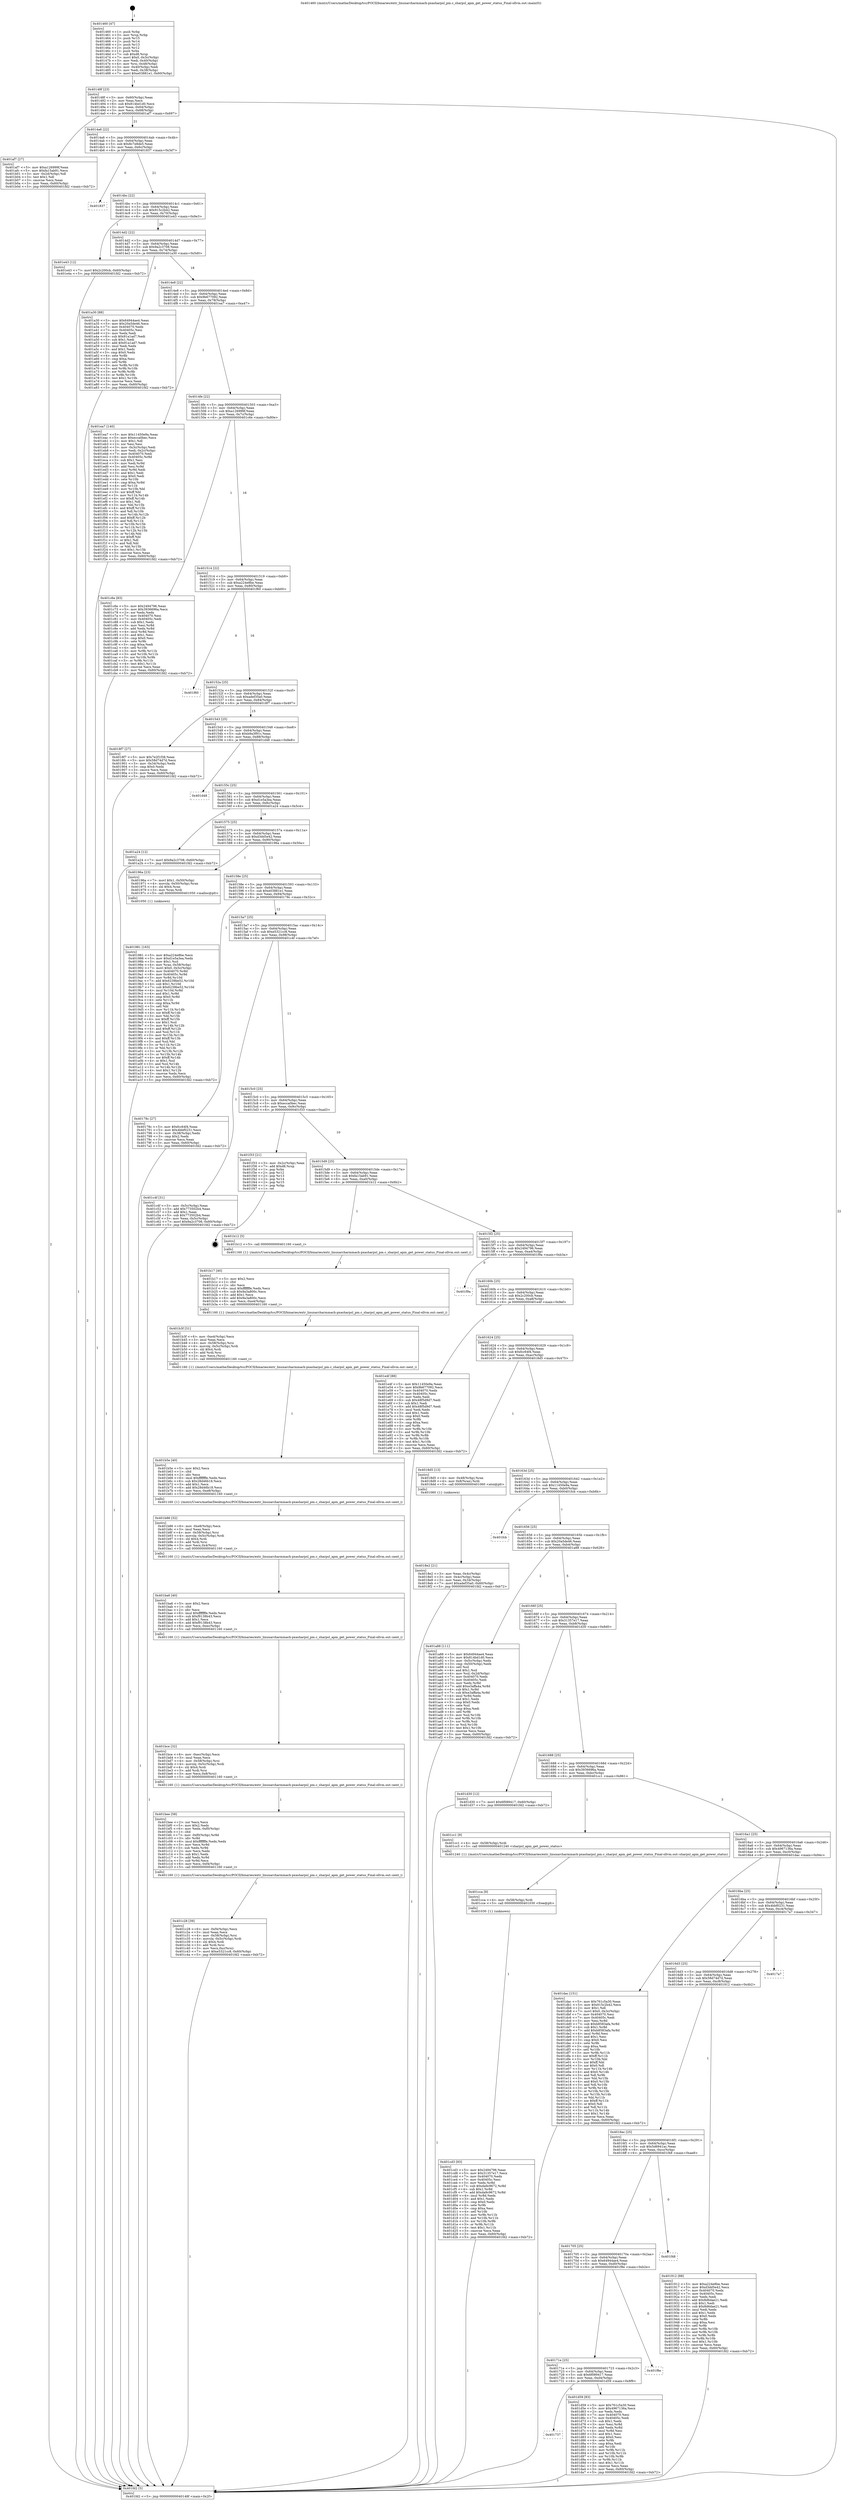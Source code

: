 digraph "0x401460" {
  label = "0x401460 (/mnt/c/Users/mathe/Desktop/tcc/POCII/binaries/extr_linuxarcharmmach-pxasharpsl_pm.c_sharpsl_apm_get_power_status_Final-ollvm.out::main(0))"
  labelloc = "t"
  node[shape=record]

  Entry [label="",width=0.3,height=0.3,shape=circle,fillcolor=black,style=filled]
  "0x40148f" [label="{
     0x40148f [23]\l
     | [instrs]\l
     &nbsp;&nbsp;0x40148f \<+3\>: mov -0x60(%rbp),%eax\l
     &nbsp;&nbsp;0x401492 \<+2\>: mov %eax,%ecx\l
     &nbsp;&nbsp;0x401494 \<+6\>: sub $0x814bd1d0,%ecx\l
     &nbsp;&nbsp;0x40149a \<+3\>: mov %eax,-0x64(%rbp)\l
     &nbsp;&nbsp;0x40149d \<+3\>: mov %ecx,-0x68(%rbp)\l
     &nbsp;&nbsp;0x4014a0 \<+6\>: je 0000000000401af7 \<main+0x697\>\l
  }"]
  "0x401af7" [label="{
     0x401af7 [27]\l
     | [instrs]\l
     &nbsp;&nbsp;0x401af7 \<+5\>: mov $0xa126999f,%eax\l
     &nbsp;&nbsp;0x401afc \<+5\>: mov $0xfa15ab91,%ecx\l
     &nbsp;&nbsp;0x401b01 \<+3\>: mov -0x2d(%rbp),%dl\l
     &nbsp;&nbsp;0x401b04 \<+3\>: test $0x1,%dl\l
     &nbsp;&nbsp;0x401b07 \<+3\>: cmovne %ecx,%eax\l
     &nbsp;&nbsp;0x401b0a \<+3\>: mov %eax,-0x60(%rbp)\l
     &nbsp;&nbsp;0x401b0d \<+5\>: jmp 0000000000401fd2 \<main+0xb72\>\l
  }"]
  "0x4014a6" [label="{
     0x4014a6 [22]\l
     | [instrs]\l
     &nbsp;&nbsp;0x4014a6 \<+5\>: jmp 00000000004014ab \<main+0x4b\>\l
     &nbsp;&nbsp;0x4014ab \<+3\>: mov -0x64(%rbp),%eax\l
     &nbsp;&nbsp;0x4014ae \<+5\>: sub $0x8c7e8de5,%eax\l
     &nbsp;&nbsp;0x4014b3 \<+3\>: mov %eax,-0x6c(%rbp)\l
     &nbsp;&nbsp;0x4014b6 \<+6\>: je 0000000000401837 \<main+0x3d7\>\l
  }"]
  Exit [label="",width=0.3,height=0.3,shape=circle,fillcolor=black,style=filled,peripheries=2]
  "0x401837" [label="{
     0x401837\l
  }", style=dashed]
  "0x4014bc" [label="{
     0x4014bc [22]\l
     | [instrs]\l
     &nbsp;&nbsp;0x4014bc \<+5\>: jmp 00000000004014c1 \<main+0x61\>\l
     &nbsp;&nbsp;0x4014c1 \<+3\>: mov -0x64(%rbp),%eax\l
     &nbsp;&nbsp;0x4014c4 \<+5\>: sub $0x915c2b42,%eax\l
     &nbsp;&nbsp;0x4014c9 \<+3\>: mov %eax,-0x70(%rbp)\l
     &nbsp;&nbsp;0x4014cc \<+6\>: je 0000000000401e43 \<main+0x9e3\>\l
  }"]
  "0x401737" [label="{
     0x401737\l
  }", style=dashed]
  "0x401e43" [label="{
     0x401e43 [12]\l
     | [instrs]\l
     &nbsp;&nbsp;0x401e43 \<+7\>: movl $0x2c200cb,-0x60(%rbp)\l
     &nbsp;&nbsp;0x401e4a \<+5\>: jmp 0000000000401fd2 \<main+0xb72\>\l
  }"]
  "0x4014d2" [label="{
     0x4014d2 [22]\l
     | [instrs]\l
     &nbsp;&nbsp;0x4014d2 \<+5\>: jmp 00000000004014d7 \<main+0x77\>\l
     &nbsp;&nbsp;0x4014d7 \<+3\>: mov -0x64(%rbp),%eax\l
     &nbsp;&nbsp;0x4014da \<+5\>: sub $0x9a2c3708,%eax\l
     &nbsp;&nbsp;0x4014df \<+3\>: mov %eax,-0x74(%rbp)\l
     &nbsp;&nbsp;0x4014e2 \<+6\>: je 0000000000401a30 \<main+0x5d0\>\l
  }"]
  "0x401d59" [label="{
     0x401d59 [83]\l
     | [instrs]\l
     &nbsp;&nbsp;0x401d59 \<+5\>: mov $0x761c5a30,%eax\l
     &nbsp;&nbsp;0x401d5e \<+5\>: mov $0x4967136a,%ecx\l
     &nbsp;&nbsp;0x401d63 \<+2\>: xor %edx,%edx\l
     &nbsp;&nbsp;0x401d65 \<+7\>: mov 0x404070,%esi\l
     &nbsp;&nbsp;0x401d6c \<+7\>: mov 0x40405c,%edi\l
     &nbsp;&nbsp;0x401d73 \<+3\>: sub $0x1,%edx\l
     &nbsp;&nbsp;0x401d76 \<+3\>: mov %esi,%r8d\l
     &nbsp;&nbsp;0x401d79 \<+3\>: add %edx,%r8d\l
     &nbsp;&nbsp;0x401d7c \<+4\>: imul %r8d,%esi\l
     &nbsp;&nbsp;0x401d80 \<+3\>: and $0x1,%esi\l
     &nbsp;&nbsp;0x401d83 \<+3\>: cmp $0x0,%esi\l
     &nbsp;&nbsp;0x401d86 \<+4\>: sete %r9b\l
     &nbsp;&nbsp;0x401d8a \<+3\>: cmp $0xa,%edi\l
     &nbsp;&nbsp;0x401d8d \<+4\>: setl %r10b\l
     &nbsp;&nbsp;0x401d91 \<+3\>: mov %r9b,%r11b\l
     &nbsp;&nbsp;0x401d94 \<+3\>: and %r10b,%r11b\l
     &nbsp;&nbsp;0x401d97 \<+3\>: xor %r10b,%r9b\l
     &nbsp;&nbsp;0x401d9a \<+3\>: or %r9b,%r11b\l
     &nbsp;&nbsp;0x401d9d \<+4\>: test $0x1,%r11b\l
     &nbsp;&nbsp;0x401da1 \<+3\>: cmovne %ecx,%eax\l
     &nbsp;&nbsp;0x401da4 \<+3\>: mov %eax,-0x60(%rbp)\l
     &nbsp;&nbsp;0x401da7 \<+5\>: jmp 0000000000401fd2 \<main+0xb72\>\l
  }"]
  "0x401a30" [label="{
     0x401a30 [88]\l
     | [instrs]\l
     &nbsp;&nbsp;0x401a30 \<+5\>: mov $0x64944ae4,%eax\l
     &nbsp;&nbsp;0x401a35 \<+5\>: mov $0x20a5de46,%ecx\l
     &nbsp;&nbsp;0x401a3a \<+7\>: mov 0x404070,%edx\l
     &nbsp;&nbsp;0x401a41 \<+7\>: mov 0x40405c,%esi\l
     &nbsp;&nbsp;0x401a48 \<+2\>: mov %edx,%edi\l
     &nbsp;&nbsp;0x401a4a \<+6\>: sub $0x91a1ad7,%edi\l
     &nbsp;&nbsp;0x401a50 \<+3\>: sub $0x1,%edi\l
     &nbsp;&nbsp;0x401a53 \<+6\>: add $0x91a1ad7,%edi\l
     &nbsp;&nbsp;0x401a59 \<+3\>: imul %edi,%edx\l
     &nbsp;&nbsp;0x401a5c \<+3\>: and $0x1,%edx\l
     &nbsp;&nbsp;0x401a5f \<+3\>: cmp $0x0,%edx\l
     &nbsp;&nbsp;0x401a62 \<+4\>: sete %r8b\l
     &nbsp;&nbsp;0x401a66 \<+3\>: cmp $0xa,%esi\l
     &nbsp;&nbsp;0x401a69 \<+4\>: setl %r9b\l
     &nbsp;&nbsp;0x401a6d \<+3\>: mov %r8b,%r10b\l
     &nbsp;&nbsp;0x401a70 \<+3\>: and %r9b,%r10b\l
     &nbsp;&nbsp;0x401a73 \<+3\>: xor %r9b,%r8b\l
     &nbsp;&nbsp;0x401a76 \<+3\>: or %r8b,%r10b\l
     &nbsp;&nbsp;0x401a79 \<+4\>: test $0x1,%r10b\l
     &nbsp;&nbsp;0x401a7d \<+3\>: cmovne %ecx,%eax\l
     &nbsp;&nbsp;0x401a80 \<+3\>: mov %eax,-0x60(%rbp)\l
     &nbsp;&nbsp;0x401a83 \<+5\>: jmp 0000000000401fd2 \<main+0xb72\>\l
  }"]
  "0x4014e8" [label="{
     0x4014e8 [22]\l
     | [instrs]\l
     &nbsp;&nbsp;0x4014e8 \<+5\>: jmp 00000000004014ed \<main+0x8d\>\l
     &nbsp;&nbsp;0x4014ed \<+3\>: mov -0x64(%rbp),%eax\l
     &nbsp;&nbsp;0x4014f0 \<+5\>: sub $0x9b677092,%eax\l
     &nbsp;&nbsp;0x4014f5 \<+3\>: mov %eax,-0x78(%rbp)\l
     &nbsp;&nbsp;0x4014f8 \<+6\>: je 0000000000401ea7 \<main+0xa47\>\l
  }"]
  "0x40171e" [label="{
     0x40171e [25]\l
     | [instrs]\l
     &nbsp;&nbsp;0x40171e \<+5\>: jmp 0000000000401723 \<main+0x2c3\>\l
     &nbsp;&nbsp;0x401723 \<+3\>: mov -0x64(%rbp),%eax\l
     &nbsp;&nbsp;0x401726 \<+5\>: sub $0x6f089417,%eax\l
     &nbsp;&nbsp;0x40172b \<+6\>: mov %eax,-0xd4(%rbp)\l
     &nbsp;&nbsp;0x401731 \<+6\>: je 0000000000401d59 \<main+0x8f9\>\l
  }"]
  "0x401ea7" [label="{
     0x401ea7 [140]\l
     | [instrs]\l
     &nbsp;&nbsp;0x401ea7 \<+5\>: mov $0x11450e9a,%eax\l
     &nbsp;&nbsp;0x401eac \<+5\>: mov $0xecca0bec,%ecx\l
     &nbsp;&nbsp;0x401eb1 \<+2\>: mov $0x1,%dl\l
     &nbsp;&nbsp;0x401eb3 \<+2\>: xor %esi,%esi\l
     &nbsp;&nbsp;0x401eb5 \<+3\>: mov -0x3c(%rbp),%edi\l
     &nbsp;&nbsp;0x401eb8 \<+3\>: mov %edi,-0x2c(%rbp)\l
     &nbsp;&nbsp;0x401ebb \<+7\>: mov 0x404070,%edi\l
     &nbsp;&nbsp;0x401ec2 \<+8\>: mov 0x40405c,%r8d\l
     &nbsp;&nbsp;0x401eca \<+3\>: sub $0x1,%esi\l
     &nbsp;&nbsp;0x401ecd \<+3\>: mov %edi,%r9d\l
     &nbsp;&nbsp;0x401ed0 \<+3\>: add %esi,%r9d\l
     &nbsp;&nbsp;0x401ed3 \<+4\>: imul %r9d,%edi\l
     &nbsp;&nbsp;0x401ed7 \<+3\>: and $0x1,%edi\l
     &nbsp;&nbsp;0x401eda \<+3\>: cmp $0x0,%edi\l
     &nbsp;&nbsp;0x401edd \<+4\>: sete %r10b\l
     &nbsp;&nbsp;0x401ee1 \<+4\>: cmp $0xa,%r8d\l
     &nbsp;&nbsp;0x401ee5 \<+4\>: setl %r11b\l
     &nbsp;&nbsp;0x401ee9 \<+3\>: mov %r10b,%bl\l
     &nbsp;&nbsp;0x401eec \<+3\>: xor $0xff,%bl\l
     &nbsp;&nbsp;0x401eef \<+3\>: mov %r11b,%r14b\l
     &nbsp;&nbsp;0x401ef2 \<+4\>: xor $0xff,%r14b\l
     &nbsp;&nbsp;0x401ef6 \<+3\>: xor $0x1,%dl\l
     &nbsp;&nbsp;0x401ef9 \<+3\>: mov %bl,%r15b\l
     &nbsp;&nbsp;0x401efc \<+4\>: and $0xff,%r15b\l
     &nbsp;&nbsp;0x401f00 \<+3\>: and %dl,%r10b\l
     &nbsp;&nbsp;0x401f03 \<+3\>: mov %r14b,%r12b\l
     &nbsp;&nbsp;0x401f06 \<+4\>: and $0xff,%r12b\l
     &nbsp;&nbsp;0x401f0a \<+3\>: and %dl,%r11b\l
     &nbsp;&nbsp;0x401f0d \<+3\>: or %r10b,%r15b\l
     &nbsp;&nbsp;0x401f10 \<+3\>: or %r11b,%r12b\l
     &nbsp;&nbsp;0x401f13 \<+3\>: xor %r12b,%r15b\l
     &nbsp;&nbsp;0x401f16 \<+3\>: or %r14b,%bl\l
     &nbsp;&nbsp;0x401f19 \<+3\>: xor $0xff,%bl\l
     &nbsp;&nbsp;0x401f1c \<+3\>: or $0x1,%dl\l
     &nbsp;&nbsp;0x401f1f \<+2\>: and %dl,%bl\l
     &nbsp;&nbsp;0x401f21 \<+3\>: or %bl,%r15b\l
     &nbsp;&nbsp;0x401f24 \<+4\>: test $0x1,%r15b\l
     &nbsp;&nbsp;0x401f28 \<+3\>: cmovne %ecx,%eax\l
     &nbsp;&nbsp;0x401f2b \<+3\>: mov %eax,-0x60(%rbp)\l
     &nbsp;&nbsp;0x401f2e \<+5\>: jmp 0000000000401fd2 \<main+0xb72\>\l
  }"]
  "0x4014fe" [label="{
     0x4014fe [22]\l
     | [instrs]\l
     &nbsp;&nbsp;0x4014fe \<+5\>: jmp 0000000000401503 \<main+0xa3\>\l
     &nbsp;&nbsp;0x401503 \<+3\>: mov -0x64(%rbp),%eax\l
     &nbsp;&nbsp;0x401506 \<+5\>: sub $0xa126999f,%eax\l
     &nbsp;&nbsp;0x40150b \<+3\>: mov %eax,-0x7c(%rbp)\l
     &nbsp;&nbsp;0x40150e \<+6\>: je 0000000000401c6e \<main+0x80e\>\l
  }"]
  "0x401f8e" [label="{
     0x401f8e\l
  }", style=dashed]
  "0x401c6e" [label="{
     0x401c6e [83]\l
     | [instrs]\l
     &nbsp;&nbsp;0x401c6e \<+5\>: mov $0x2494796,%eax\l
     &nbsp;&nbsp;0x401c73 \<+5\>: mov $0x3936696a,%ecx\l
     &nbsp;&nbsp;0x401c78 \<+2\>: xor %edx,%edx\l
     &nbsp;&nbsp;0x401c7a \<+7\>: mov 0x404070,%esi\l
     &nbsp;&nbsp;0x401c81 \<+7\>: mov 0x40405c,%edi\l
     &nbsp;&nbsp;0x401c88 \<+3\>: sub $0x1,%edx\l
     &nbsp;&nbsp;0x401c8b \<+3\>: mov %esi,%r8d\l
     &nbsp;&nbsp;0x401c8e \<+3\>: add %edx,%r8d\l
     &nbsp;&nbsp;0x401c91 \<+4\>: imul %r8d,%esi\l
     &nbsp;&nbsp;0x401c95 \<+3\>: and $0x1,%esi\l
     &nbsp;&nbsp;0x401c98 \<+3\>: cmp $0x0,%esi\l
     &nbsp;&nbsp;0x401c9b \<+4\>: sete %r9b\l
     &nbsp;&nbsp;0x401c9f \<+3\>: cmp $0xa,%edi\l
     &nbsp;&nbsp;0x401ca2 \<+4\>: setl %r10b\l
     &nbsp;&nbsp;0x401ca6 \<+3\>: mov %r9b,%r11b\l
     &nbsp;&nbsp;0x401ca9 \<+3\>: and %r10b,%r11b\l
     &nbsp;&nbsp;0x401cac \<+3\>: xor %r10b,%r9b\l
     &nbsp;&nbsp;0x401caf \<+3\>: or %r9b,%r11b\l
     &nbsp;&nbsp;0x401cb2 \<+4\>: test $0x1,%r11b\l
     &nbsp;&nbsp;0x401cb6 \<+3\>: cmovne %ecx,%eax\l
     &nbsp;&nbsp;0x401cb9 \<+3\>: mov %eax,-0x60(%rbp)\l
     &nbsp;&nbsp;0x401cbc \<+5\>: jmp 0000000000401fd2 \<main+0xb72\>\l
  }"]
  "0x401514" [label="{
     0x401514 [22]\l
     | [instrs]\l
     &nbsp;&nbsp;0x401514 \<+5\>: jmp 0000000000401519 \<main+0xb9\>\l
     &nbsp;&nbsp;0x401519 \<+3\>: mov -0x64(%rbp),%eax\l
     &nbsp;&nbsp;0x40151c \<+5\>: sub $0xa224e8be,%eax\l
     &nbsp;&nbsp;0x401521 \<+3\>: mov %eax,-0x80(%rbp)\l
     &nbsp;&nbsp;0x401524 \<+6\>: je 0000000000401f60 \<main+0xb00\>\l
  }"]
  "0x401705" [label="{
     0x401705 [25]\l
     | [instrs]\l
     &nbsp;&nbsp;0x401705 \<+5\>: jmp 000000000040170a \<main+0x2aa\>\l
     &nbsp;&nbsp;0x40170a \<+3\>: mov -0x64(%rbp),%eax\l
     &nbsp;&nbsp;0x40170d \<+5\>: sub $0x64944ae4,%eax\l
     &nbsp;&nbsp;0x401712 \<+6\>: mov %eax,-0xd0(%rbp)\l
     &nbsp;&nbsp;0x401718 \<+6\>: je 0000000000401f8e \<main+0xb2e\>\l
  }"]
  "0x401f60" [label="{
     0x401f60\l
  }", style=dashed]
  "0x40152a" [label="{
     0x40152a [25]\l
     | [instrs]\l
     &nbsp;&nbsp;0x40152a \<+5\>: jmp 000000000040152f \<main+0xcf\>\l
     &nbsp;&nbsp;0x40152f \<+3\>: mov -0x64(%rbp),%eax\l
     &nbsp;&nbsp;0x401532 \<+5\>: sub $0xadef35a0,%eax\l
     &nbsp;&nbsp;0x401537 \<+6\>: mov %eax,-0x84(%rbp)\l
     &nbsp;&nbsp;0x40153d \<+6\>: je 00000000004018f7 \<main+0x497\>\l
  }"]
  "0x401f48" [label="{
     0x401f48\l
  }", style=dashed]
  "0x4018f7" [label="{
     0x4018f7 [27]\l
     | [instrs]\l
     &nbsp;&nbsp;0x4018f7 \<+5\>: mov $0x7e2f1f38,%eax\l
     &nbsp;&nbsp;0x4018fc \<+5\>: mov $0x58d74d7d,%ecx\l
     &nbsp;&nbsp;0x401901 \<+3\>: mov -0x34(%rbp),%edx\l
     &nbsp;&nbsp;0x401904 \<+3\>: cmp $0x0,%edx\l
     &nbsp;&nbsp;0x401907 \<+3\>: cmove %ecx,%eax\l
     &nbsp;&nbsp;0x40190a \<+3\>: mov %eax,-0x60(%rbp)\l
     &nbsp;&nbsp;0x40190d \<+5\>: jmp 0000000000401fd2 \<main+0xb72\>\l
  }"]
  "0x401543" [label="{
     0x401543 [25]\l
     | [instrs]\l
     &nbsp;&nbsp;0x401543 \<+5\>: jmp 0000000000401548 \<main+0xe8\>\l
     &nbsp;&nbsp;0x401548 \<+3\>: mov -0x64(%rbp),%eax\l
     &nbsp;&nbsp;0x40154b \<+5\>: sub $0xb9a3f91c,%eax\l
     &nbsp;&nbsp;0x401550 \<+6\>: mov %eax,-0x88(%rbp)\l
     &nbsp;&nbsp;0x401556 \<+6\>: je 0000000000401d48 \<main+0x8e8\>\l
  }"]
  "0x401cd3" [label="{
     0x401cd3 [93]\l
     | [instrs]\l
     &nbsp;&nbsp;0x401cd3 \<+5\>: mov $0x2494796,%eax\l
     &nbsp;&nbsp;0x401cd8 \<+5\>: mov $0x31357e17,%ecx\l
     &nbsp;&nbsp;0x401cdd \<+7\>: mov 0x404070,%edx\l
     &nbsp;&nbsp;0x401ce4 \<+7\>: mov 0x40405c,%esi\l
     &nbsp;&nbsp;0x401ceb \<+3\>: mov %edx,%r8d\l
     &nbsp;&nbsp;0x401cee \<+7\>: sub $0xda9c9672,%r8d\l
     &nbsp;&nbsp;0x401cf5 \<+4\>: sub $0x1,%r8d\l
     &nbsp;&nbsp;0x401cf9 \<+7\>: add $0xda9c9672,%r8d\l
     &nbsp;&nbsp;0x401d00 \<+4\>: imul %r8d,%edx\l
     &nbsp;&nbsp;0x401d04 \<+3\>: and $0x1,%edx\l
     &nbsp;&nbsp;0x401d07 \<+3\>: cmp $0x0,%edx\l
     &nbsp;&nbsp;0x401d0a \<+4\>: sete %r9b\l
     &nbsp;&nbsp;0x401d0e \<+3\>: cmp $0xa,%esi\l
     &nbsp;&nbsp;0x401d11 \<+4\>: setl %r10b\l
     &nbsp;&nbsp;0x401d15 \<+3\>: mov %r9b,%r11b\l
     &nbsp;&nbsp;0x401d18 \<+3\>: and %r10b,%r11b\l
     &nbsp;&nbsp;0x401d1b \<+3\>: xor %r10b,%r9b\l
     &nbsp;&nbsp;0x401d1e \<+3\>: or %r9b,%r11b\l
     &nbsp;&nbsp;0x401d21 \<+4\>: test $0x1,%r11b\l
     &nbsp;&nbsp;0x401d25 \<+3\>: cmovne %ecx,%eax\l
     &nbsp;&nbsp;0x401d28 \<+3\>: mov %eax,-0x60(%rbp)\l
     &nbsp;&nbsp;0x401d2b \<+5\>: jmp 0000000000401fd2 \<main+0xb72\>\l
  }"]
  "0x401d48" [label="{
     0x401d48\l
  }", style=dashed]
  "0x40155c" [label="{
     0x40155c [25]\l
     | [instrs]\l
     &nbsp;&nbsp;0x40155c \<+5\>: jmp 0000000000401561 \<main+0x101\>\l
     &nbsp;&nbsp;0x401561 \<+3\>: mov -0x64(%rbp),%eax\l
     &nbsp;&nbsp;0x401564 \<+5\>: sub $0xd1e5a3ea,%eax\l
     &nbsp;&nbsp;0x401569 \<+6\>: mov %eax,-0x8c(%rbp)\l
     &nbsp;&nbsp;0x40156f \<+6\>: je 0000000000401a24 \<main+0x5c4\>\l
  }"]
  "0x401cca" [label="{
     0x401cca [9]\l
     | [instrs]\l
     &nbsp;&nbsp;0x401cca \<+4\>: mov -0x58(%rbp),%rdi\l
     &nbsp;&nbsp;0x401cce \<+5\>: call 0000000000401030 \<free@plt\>\l
     | [calls]\l
     &nbsp;&nbsp;0x401030 \{1\} (unknown)\l
  }"]
  "0x401a24" [label="{
     0x401a24 [12]\l
     | [instrs]\l
     &nbsp;&nbsp;0x401a24 \<+7\>: movl $0x9a2c3708,-0x60(%rbp)\l
     &nbsp;&nbsp;0x401a2b \<+5\>: jmp 0000000000401fd2 \<main+0xb72\>\l
  }"]
  "0x401575" [label="{
     0x401575 [25]\l
     | [instrs]\l
     &nbsp;&nbsp;0x401575 \<+5\>: jmp 000000000040157a \<main+0x11a\>\l
     &nbsp;&nbsp;0x40157a \<+3\>: mov -0x64(%rbp),%eax\l
     &nbsp;&nbsp;0x40157d \<+5\>: sub $0xd3dd5e42,%eax\l
     &nbsp;&nbsp;0x401582 \<+6\>: mov %eax,-0x90(%rbp)\l
     &nbsp;&nbsp;0x401588 \<+6\>: je 000000000040196a \<main+0x50a\>\l
  }"]
  "0x401c28" [label="{
     0x401c28 [39]\l
     | [instrs]\l
     &nbsp;&nbsp;0x401c28 \<+6\>: mov -0xf4(%rbp),%ecx\l
     &nbsp;&nbsp;0x401c2e \<+3\>: imul %eax,%ecx\l
     &nbsp;&nbsp;0x401c31 \<+4\>: mov -0x58(%rbp),%rsi\l
     &nbsp;&nbsp;0x401c35 \<+4\>: movslq -0x5c(%rbp),%rdi\l
     &nbsp;&nbsp;0x401c39 \<+4\>: shl $0x4,%rdi\l
     &nbsp;&nbsp;0x401c3d \<+3\>: add %rdi,%rsi\l
     &nbsp;&nbsp;0x401c40 \<+3\>: mov %ecx,0xc(%rsi)\l
     &nbsp;&nbsp;0x401c43 \<+7\>: movl $0xe5321cc8,-0x60(%rbp)\l
     &nbsp;&nbsp;0x401c4a \<+5\>: jmp 0000000000401fd2 \<main+0xb72\>\l
  }"]
  "0x40196a" [label="{
     0x40196a [23]\l
     | [instrs]\l
     &nbsp;&nbsp;0x40196a \<+7\>: movl $0x1,-0x50(%rbp)\l
     &nbsp;&nbsp;0x401971 \<+4\>: movslq -0x50(%rbp),%rax\l
     &nbsp;&nbsp;0x401975 \<+4\>: shl $0x4,%rax\l
     &nbsp;&nbsp;0x401979 \<+3\>: mov %rax,%rdi\l
     &nbsp;&nbsp;0x40197c \<+5\>: call 0000000000401050 \<malloc@plt\>\l
     | [calls]\l
     &nbsp;&nbsp;0x401050 \{1\} (unknown)\l
  }"]
  "0x40158e" [label="{
     0x40158e [25]\l
     | [instrs]\l
     &nbsp;&nbsp;0x40158e \<+5\>: jmp 0000000000401593 \<main+0x133\>\l
     &nbsp;&nbsp;0x401593 \<+3\>: mov -0x64(%rbp),%eax\l
     &nbsp;&nbsp;0x401596 \<+5\>: sub $0xe03881e1,%eax\l
     &nbsp;&nbsp;0x40159b \<+6\>: mov %eax,-0x94(%rbp)\l
     &nbsp;&nbsp;0x4015a1 \<+6\>: je 000000000040178c \<main+0x32c\>\l
  }"]
  "0x401bee" [label="{
     0x401bee [58]\l
     | [instrs]\l
     &nbsp;&nbsp;0x401bee \<+2\>: xor %ecx,%ecx\l
     &nbsp;&nbsp;0x401bf0 \<+5\>: mov $0x2,%edx\l
     &nbsp;&nbsp;0x401bf5 \<+6\>: mov %edx,-0xf0(%rbp)\l
     &nbsp;&nbsp;0x401bfb \<+1\>: cltd\l
     &nbsp;&nbsp;0x401bfc \<+7\>: mov -0xf0(%rbp),%r8d\l
     &nbsp;&nbsp;0x401c03 \<+3\>: idiv %r8d\l
     &nbsp;&nbsp;0x401c06 \<+6\>: imul $0xfffffffe,%edx,%edx\l
     &nbsp;&nbsp;0x401c0c \<+3\>: mov %ecx,%r9d\l
     &nbsp;&nbsp;0x401c0f \<+3\>: sub %edx,%r9d\l
     &nbsp;&nbsp;0x401c12 \<+2\>: mov %ecx,%edx\l
     &nbsp;&nbsp;0x401c14 \<+3\>: sub $0x1,%edx\l
     &nbsp;&nbsp;0x401c17 \<+3\>: add %edx,%r9d\l
     &nbsp;&nbsp;0x401c1a \<+3\>: sub %r9d,%ecx\l
     &nbsp;&nbsp;0x401c1d \<+6\>: mov %ecx,-0xf4(%rbp)\l
     &nbsp;&nbsp;0x401c23 \<+5\>: call 0000000000401160 \<next_i\>\l
     | [calls]\l
     &nbsp;&nbsp;0x401160 \{1\} (/mnt/c/Users/mathe/Desktop/tcc/POCII/binaries/extr_linuxarcharmmach-pxasharpsl_pm.c_sharpsl_apm_get_power_status_Final-ollvm.out::next_i)\l
  }"]
  "0x40178c" [label="{
     0x40178c [27]\l
     | [instrs]\l
     &nbsp;&nbsp;0x40178c \<+5\>: mov $0xfcc64f4,%eax\l
     &nbsp;&nbsp;0x401791 \<+5\>: mov $0x4bbf0231,%ecx\l
     &nbsp;&nbsp;0x401796 \<+3\>: mov -0x38(%rbp),%edx\l
     &nbsp;&nbsp;0x401799 \<+3\>: cmp $0x2,%edx\l
     &nbsp;&nbsp;0x40179c \<+3\>: cmovne %ecx,%eax\l
     &nbsp;&nbsp;0x40179f \<+3\>: mov %eax,-0x60(%rbp)\l
     &nbsp;&nbsp;0x4017a2 \<+5\>: jmp 0000000000401fd2 \<main+0xb72\>\l
  }"]
  "0x4015a7" [label="{
     0x4015a7 [25]\l
     | [instrs]\l
     &nbsp;&nbsp;0x4015a7 \<+5\>: jmp 00000000004015ac \<main+0x14c\>\l
     &nbsp;&nbsp;0x4015ac \<+3\>: mov -0x64(%rbp),%eax\l
     &nbsp;&nbsp;0x4015af \<+5\>: sub $0xe5321cc8,%eax\l
     &nbsp;&nbsp;0x4015b4 \<+6\>: mov %eax,-0x98(%rbp)\l
     &nbsp;&nbsp;0x4015ba \<+6\>: je 0000000000401c4f \<main+0x7ef\>\l
  }"]
  "0x401fd2" [label="{
     0x401fd2 [5]\l
     | [instrs]\l
     &nbsp;&nbsp;0x401fd2 \<+5\>: jmp 000000000040148f \<main+0x2f\>\l
  }"]
  "0x401460" [label="{
     0x401460 [47]\l
     | [instrs]\l
     &nbsp;&nbsp;0x401460 \<+1\>: push %rbp\l
     &nbsp;&nbsp;0x401461 \<+3\>: mov %rsp,%rbp\l
     &nbsp;&nbsp;0x401464 \<+2\>: push %r15\l
     &nbsp;&nbsp;0x401466 \<+2\>: push %r14\l
     &nbsp;&nbsp;0x401468 \<+2\>: push %r13\l
     &nbsp;&nbsp;0x40146a \<+2\>: push %r12\l
     &nbsp;&nbsp;0x40146c \<+1\>: push %rbx\l
     &nbsp;&nbsp;0x40146d \<+7\>: sub $0xd8,%rsp\l
     &nbsp;&nbsp;0x401474 \<+7\>: movl $0x0,-0x3c(%rbp)\l
     &nbsp;&nbsp;0x40147b \<+3\>: mov %edi,-0x40(%rbp)\l
     &nbsp;&nbsp;0x40147e \<+4\>: mov %rsi,-0x48(%rbp)\l
     &nbsp;&nbsp;0x401482 \<+3\>: mov -0x40(%rbp),%edi\l
     &nbsp;&nbsp;0x401485 \<+3\>: mov %edi,-0x38(%rbp)\l
     &nbsp;&nbsp;0x401488 \<+7\>: movl $0xe03881e1,-0x60(%rbp)\l
  }"]
  "0x401bce" [label="{
     0x401bce [32]\l
     | [instrs]\l
     &nbsp;&nbsp;0x401bce \<+6\>: mov -0xec(%rbp),%ecx\l
     &nbsp;&nbsp;0x401bd4 \<+3\>: imul %eax,%ecx\l
     &nbsp;&nbsp;0x401bd7 \<+4\>: mov -0x58(%rbp),%rsi\l
     &nbsp;&nbsp;0x401bdb \<+4\>: movslq -0x5c(%rbp),%rdi\l
     &nbsp;&nbsp;0x401bdf \<+4\>: shl $0x4,%rdi\l
     &nbsp;&nbsp;0x401be3 \<+3\>: add %rdi,%rsi\l
     &nbsp;&nbsp;0x401be6 \<+3\>: mov %ecx,0x8(%rsi)\l
     &nbsp;&nbsp;0x401be9 \<+5\>: call 0000000000401160 \<next_i\>\l
     | [calls]\l
     &nbsp;&nbsp;0x401160 \{1\} (/mnt/c/Users/mathe/Desktop/tcc/POCII/binaries/extr_linuxarcharmmach-pxasharpsl_pm.c_sharpsl_apm_get_power_status_Final-ollvm.out::next_i)\l
  }"]
  "0x401c4f" [label="{
     0x401c4f [31]\l
     | [instrs]\l
     &nbsp;&nbsp;0x401c4f \<+3\>: mov -0x5c(%rbp),%eax\l
     &nbsp;&nbsp;0x401c52 \<+5\>: add $0x773502b4,%eax\l
     &nbsp;&nbsp;0x401c57 \<+3\>: add $0x1,%eax\l
     &nbsp;&nbsp;0x401c5a \<+5\>: sub $0x773502b4,%eax\l
     &nbsp;&nbsp;0x401c5f \<+3\>: mov %eax,-0x5c(%rbp)\l
     &nbsp;&nbsp;0x401c62 \<+7\>: movl $0x9a2c3708,-0x60(%rbp)\l
     &nbsp;&nbsp;0x401c69 \<+5\>: jmp 0000000000401fd2 \<main+0xb72\>\l
  }"]
  "0x4015c0" [label="{
     0x4015c0 [25]\l
     | [instrs]\l
     &nbsp;&nbsp;0x4015c0 \<+5\>: jmp 00000000004015c5 \<main+0x165\>\l
     &nbsp;&nbsp;0x4015c5 \<+3\>: mov -0x64(%rbp),%eax\l
     &nbsp;&nbsp;0x4015c8 \<+5\>: sub $0xecca0bec,%eax\l
     &nbsp;&nbsp;0x4015cd \<+6\>: mov %eax,-0x9c(%rbp)\l
     &nbsp;&nbsp;0x4015d3 \<+6\>: je 0000000000401f33 \<main+0xad3\>\l
  }"]
  "0x401ba6" [label="{
     0x401ba6 [40]\l
     | [instrs]\l
     &nbsp;&nbsp;0x401ba6 \<+5\>: mov $0x2,%ecx\l
     &nbsp;&nbsp;0x401bab \<+1\>: cltd\l
     &nbsp;&nbsp;0x401bac \<+2\>: idiv %ecx\l
     &nbsp;&nbsp;0x401bae \<+6\>: imul $0xfffffffe,%edx,%ecx\l
     &nbsp;&nbsp;0x401bb4 \<+6\>: sub $0xf9138b43,%ecx\l
     &nbsp;&nbsp;0x401bba \<+3\>: add $0x1,%ecx\l
     &nbsp;&nbsp;0x401bbd \<+6\>: add $0xf9138b43,%ecx\l
     &nbsp;&nbsp;0x401bc3 \<+6\>: mov %ecx,-0xec(%rbp)\l
     &nbsp;&nbsp;0x401bc9 \<+5\>: call 0000000000401160 \<next_i\>\l
     | [calls]\l
     &nbsp;&nbsp;0x401160 \{1\} (/mnt/c/Users/mathe/Desktop/tcc/POCII/binaries/extr_linuxarcharmmach-pxasharpsl_pm.c_sharpsl_apm_get_power_status_Final-ollvm.out::next_i)\l
  }"]
  "0x401f33" [label="{
     0x401f33 [21]\l
     | [instrs]\l
     &nbsp;&nbsp;0x401f33 \<+3\>: mov -0x2c(%rbp),%eax\l
     &nbsp;&nbsp;0x401f36 \<+7\>: add $0xd8,%rsp\l
     &nbsp;&nbsp;0x401f3d \<+1\>: pop %rbx\l
     &nbsp;&nbsp;0x401f3e \<+2\>: pop %r12\l
     &nbsp;&nbsp;0x401f40 \<+2\>: pop %r13\l
     &nbsp;&nbsp;0x401f42 \<+2\>: pop %r14\l
     &nbsp;&nbsp;0x401f44 \<+2\>: pop %r15\l
     &nbsp;&nbsp;0x401f46 \<+1\>: pop %rbp\l
     &nbsp;&nbsp;0x401f47 \<+1\>: ret\l
  }"]
  "0x4015d9" [label="{
     0x4015d9 [25]\l
     | [instrs]\l
     &nbsp;&nbsp;0x4015d9 \<+5\>: jmp 00000000004015de \<main+0x17e\>\l
     &nbsp;&nbsp;0x4015de \<+3\>: mov -0x64(%rbp),%eax\l
     &nbsp;&nbsp;0x4015e1 \<+5\>: sub $0xfa15ab91,%eax\l
     &nbsp;&nbsp;0x4015e6 \<+6\>: mov %eax,-0xa0(%rbp)\l
     &nbsp;&nbsp;0x4015ec \<+6\>: je 0000000000401b12 \<main+0x6b2\>\l
  }"]
  "0x401b86" [label="{
     0x401b86 [32]\l
     | [instrs]\l
     &nbsp;&nbsp;0x401b86 \<+6\>: mov -0xe8(%rbp),%ecx\l
     &nbsp;&nbsp;0x401b8c \<+3\>: imul %eax,%ecx\l
     &nbsp;&nbsp;0x401b8f \<+4\>: mov -0x58(%rbp),%rsi\l
     &nbsp;&nbsp;0x401b93 \<+4\>: movslq -0x5c(%rbp),%rdi\l
     &nbsp;&nbsp;0x401b97 \<+4\>: shl $0x4,%rdi\l
     &nbsp;&nbsp;0x401b9b \<+3\>: add %rdi,%rsi\l
     &nbsp;&nbsp;0x401b9e \<+3\>: mov %ecx,0x4(%rsi)\l
     &nbsp;&nbsp;0x401ba1 \<+5\>: call 0000000000401160 \<next_i\>\l
     | [calls]\l
     &nbsp;&nbsp;0x401160 \{1\} (/mnt/c/Users/mathe/Desktop/tcc/POCII/binaries/extr_linuxarcharmmach-pxasharpsl_pm.c_sharpsl_apm_get_power_status_Final-ollvm.out::next_i)\l
  }"]
  "0x401b12" [label="{
     0x401b12 [5]\l
     | [instrs]\l
     &nbsp;&nbsp;0x401b12 \<+5\>: call 0000000000401160 \<next_i\>\l
     | [calls]\l
     &nbsp;&nbsp;0x401160 \{1\} (/mnt/c/Users/mathe/Desktop/tcc/POCII/binaries/extr_linuxarcharmmach-pxasharpsl_pm.c_sharpsl_apm_get_power_status_Final-ollvm.out::next_i)\l
  }"]
  "0x4015f2" [label="{
     0x4015f2 [25]\l
     | [instrs]\l
     &nbsp;&nbsp;0x4015f2 \<+5\>: jmp 00000000004015f7 \<main+0x197\>\l
     &nbsp;&nbsp;0x4015f7 \<+3\>: mov -0x64(%rbp),%eax\l
     &nbsp;&nbsp;0x4015fa \<+5\>: sub $0x2494796,%eax\l
     &nbsp;&nbsp;0x4015ff \<+6\>: mov %eax,-0xa4(%rbp)\l
     &nbsp;&nbsp;0x401605 \<+6\>: je 0000000000401f9a \<main+0xb3a\>\l
  }"]
  "0x401b5e" [label="{
     0x401b5e [40]\l
     | [instrs]\l
     &nbsp;&nbsp;0x401b5e \<+5\>: mov $0x2,%ecx\l
     &nbsp;&nbsp;0x401b63 \<+1\>: cltd\l
     &nbsp;&nbsp;0x401b64 \<+2\>: idiv %ecx\l
     &nbsp;&nbsp;0x401b66 \<+6\>: imul $0xfffffffe,%edx,%ecx\l
     &nbsp;&nbsp;0x401b6c \<+6\>: sub $0x28d46b18,%ecx\l
     &nbsp;&nbsp;0x401b72 \<+3\>: add $0x1,%ecx\l
     &nbsp;&nbsp;0x401b75 \<+6\>: add $0x28d46b18,%ecx\l
     &nbsp;&nbsp;0x401b7b \<+6\>: mov %ecx,-0xe8(%rbp)\l
     &nbsp;&nbsp;0x401b81 \<+5\>: call 0000000000401160 \<next_i\>\l
     | [calls]\l
     &nbsp;&nbsp;0x401160 \{1\} (/mnt/c/Users/mathe/Desktop/tcc/POCII/binaries/extr_linuxarcharmmach-pxasharpsl_pm.c_sharpsl_apm_get_power_status_Final-ollvm.out::next_i)\l
  }"]
  "0x401f9a" [label="{
     0x401f9a\l
  }", style=dashed]
  "0x40160b" [label="{
     0x40160b [25]\l
     | [instrs]\l
     &nbsp;&nbsp;0x40160b \<+5\>: jmp 0000000000401610 \<main+0x1b0\>\l
     &nbsp;&nbsp;0x401610 \<+3\>: mov -0x64(%rbp),%eax\l
     &nbsp;&nbsp;0x401613 \<+5\>: sub $0x2c200cb,%eax\l
     &nbsp;&nbsp;0x401618 \<+6\>: mov %eax,-0xa8(%rbp)\l
     &nbsp;&nbsp;0x40161e \<+6\>: je 0000000000401e4f \<main+0x9ef\>\l
  }"]
  "0x401b3f" [label="{
     0x401b3f [31]\l
     | [instrs]\l
     &nbsp;&nbsp;0x401b3f \<+6\>: mov -0xe4(%rbp),%ecx\l
     &nbsp;&nbsp;0x401b45 \<+3\>: imul %eax,%ecx\l
     &nbsp;&nbsp;0x401b48 \<+4\>: mov -0x58(%rbp),%rsi\l
     &nbsp;&nbsp;0x401b4c \<+4\>: movslq -0x5c(%rbp),%rdi\l
     &nbsp;&nbsp;0x401b50 \<+4\>: shl $0x4,%rdi\l
     &nbsp;&nbsp;0x401b54 \<+3\>: add %rdi,%rsi\l
     &nbsp;&nbsp;0x401b57 \<+2\>: mov %ecx,(%rsi)\l
     &nbsp;&nbsp;0x401b59 \<+5\>: call 0000000000401160 \<next_i\>\l
     | [calls]\l
     &nbsp;&nbsp;0x401160 \{1\} (/mnt/c/Users/mathe/Desktop/tcc/POCII/binaries/extr_linuxarcharmmach-pxasharpsl_pm.c_sharpsl_apm_get_power_status_Final-ollvm.out::next_i)\l
  }"]
  "0x401e4f" [label="{
     0x401e4f [88]\l
     | [instrs]\l
     &nbsp;&nbsp;0x401e4f \<+5\>: mov $0x11450e9a,%eax\l
     &nbsp;&nbsp;0x401e54 \<+5\>: mov $0x9b677092,%ecx\l
     &nbsp;&nbsp;0x401e59 \<+7\>: mov 0x404070,%edx\l
     &nbsp;&nbsp;0x401e60 \<+7\>: mov 0x40405c,%esi\l
     &nbsp;&nbsp;0x401e67 \<+2\>: mov %edx,%edi\l
     &nbsp;&nbsp;0x401e69 \<+6\>: sub $0x48f5d9d7,%edi\l
     &nbsp;&nbsp;0x401e6f \<+3\>: sub $0x1,%edi\l
     &nbsp;&nbsp;0x401e72 \<+6\>: add $0x48f5d9d7,%edi\l
     &nbsp;&nbsp;0x401e78 \<+3\>: imul %edi,%edx\l
     &nbsp;&nbsp;0x401e7b \<+3\>: and $0x1,%edx\l
     &nbsp;&nbsp;0x401e7e \<+3\>: cmp $0x0,%edx\l
     &nbsp;&nbsp;0x401e81 \<+4\>: sete %r8b\l
     &nbsp;&nbsp;0x401e85 \<+3\>: cmp $0xa,%esi\l
     &nbsp;&nbsp;0x401e88 \<+4\>: setl %r9b\l
     &nbsp;&nbsp;0x401e8c \<+3\>: mov %r8b,%r10b\l
     &nbsp;&nbsp;0x401e8f \<+3\>: and %r9b,%r10b\l
     &nbsp;&nbsp;0x401e92 \<+3\>: xor %r9b,%r8b\l
     &nbsp;&nbsp;0x401e95 \<+3\>: or %r8b,%r10b\l
     &nbsp;&nbsp;0x401e98 \<+4\>: test $0x1,%r10b\l
     &nbsp;&nbsp;0x401e9c \<+3\>: cmovne %ecx,%eax\l
     &nbsp;&nbsp;0x401e9f \<+3\>: mov %eax,-0x60(%rbp)\l
     &nbsp;&nbsp;0x401ea2 \<+5\>: jmp 0000000000401fd2 \<main+0xb72\>\l
  }"]
  "0x401624" [label="{
     0x401624 [25]\l
     | [instrs]\l
     &nbsp;&nbsp;0x401624 \<+5\>: jmp 0000000000401629 \<main+0x1c9\>\l
     &nbsp;&nbsp;0x401629 \<+3\>: mov -0x64(%rbp),%eax\l
     &nbsp;&nbsp;0x40162c \<+5\>: sub $0xfcc64f4,%eax\l
     &nbsp;&nbsp;0x401631 \<+6\>: mov %eax,-0xac(%rbp)\l
     &nbsp;&nbsp;0x401637 \<+6\>: je 00000000004018d5 \<main+0x475\>\l
  }"]
  "0x401b17" [label="{
     0x401b17 [40]\l
     | [instrs]\l
     &nbsp;&nbsp;0x401b17 \<+5\>: mov $0x2,%ecx\l
     &nbsp;&nbsp;0x401b1c \<+1\>: cltd\l
     &nbsp;&nbsp;0x401b1d \<+2\>: idiv %ecx\l
     &nbsp;&nbsp;0x401b1f \<+6\>: imul $0xfffffffe,%edx,%ecx\l
     &nbsp;&nbsp;0x401b25 \<+6\>: sub $0x9a3a800c,%ecx\l
     &nbsp;&nbsp;0x401b2b \<+3\>: add $0x1,%ecx\l
     &nbsp;&nbsp;0x401b2e \<+6\>: add $0x9a3a800c,%ecx\l
     &nbsp;&nbsp;0x401b34 \<+6\>: mov %ecx,-0xe4(%rbp)\l
     &nbsp;&nbsp;0x401b3a \<+5\>: call 0000000000401160 \<next_i\>\l
     | [calls]\l
     &nbsp;&nbsp;0x401160 \{1\} (/mnt/c/Users/mathe/Desktop/tcc/POCII/binaries/extr_linuxarcharmmach-pxasharpsl_pm.c_sharpsl_apm_get_power_status_Final-ollvm.out::next_i)\l
  }"]
  "0x4018d5" [label="{
     0x4018d5 [13]\l
     | [instrs]\l
     &nbsp;&nbsp;0x4018d5 \<+4\>: mov -0x48(%rbp),%rax\l
     &nbsp;&nbsp;0x4018d9 \<+4\>: mov 0x8(%rax),%rdi\l
     &nbsp;&nbsp;0x4018dd \<+5\>: call 0000000000401060 \<atoi@plt\>\l
     | [calls]\l
     &nbsp;&nbsp;0x401060 \{1\} (unknown)\l
  }"]
  "0x40163d" [label="{
     0x40163d [25]\l
     | [instrs]\l
     &nbsp;&nbsp;0x40163d \<+5\>: jmp 0000000000401642 \<main+0x1e2\>\l
     &nbsp;&nbsp;0x401642 \<+3\>: mov -0x64(%rbp),%eax\l
     &nbsp;&nbsp;0x401645 \<+5\>: sub $0x11450e9a,%eax\l
     &nbsp;&nbsp;0x40164a \<+6\>: mov %eax,-0xb0(%rbp)\l
     &nbsp;&nbsp;0x401650 \<+6\>: je 0000000000401fcb \<main+0xb6b\>\l
  }"]
  "0x4018e2" [label="{
     0x4018e2 [21]\l
     | [instrs]\l
     &nbsp;&nbsp;0x4018e2 \<+3\>: mov %eax,-0x4c(%rbp)\l
     &nbsp;&nbsp;0x4018e5 \<+3\>: mov -0x4c(%rbp),%eax\l
     &nbsp;&nbsp;0x4018e8 \<+3\>: mov %eax,-0x34(%rbp)\l
     &nbsp;&nbsp;0x4018eb \<+7\>: movl $0xadef35a0,-0x60(%rbp)\l
     &nbsp;&nbsp;0x4018f2 \<+5\>: jmp 0000000000401fd2 \<main+0xb72\>\l
  }"]
  "0x401981" [label="{
     0x401981 [163]\l
     | [instrs]\l
     &nbsp;&nbsp;0x401981 \<+5\>: mov $0xa224e8be,%ecx\l
     &nbsp;&nbsp;0x401986 \<+5\>: mov $0xd1e5a3ea,%edx\l
     &nbsp;&nbsp;0x40198b \<+3\>: mov $0x1,%sil\l
     &nbsp;&nbsp;0x40198e \<+4\>: mov %rax,-0x58(%rbp)\l
     &nbsp;&nbsp;0x401992 \<+7\>: movl $0x0,-0x5c(%rbp)\l
     &nbsp;&nbsp;0x401999 \<+8\>: mov 0x404070,%r8d\l
     &nbsp;&nbsp;0x4019a1 \<+8\>: mov 0x40405c,%r9d\l
     &nbsp;&nbsp;0x4019a9 \<+3\>: mov %r8d,%r10d\l
     &nbsp;&nbsp;0x4019ac \<+7\>: add $0x6239be52,%r10d\l
     &nbsp;&nbsp;0x4019b3 \<+4\>: sub $0x1,%r10d\l
     &nbsp;&nbsp;0x4019b7 \<+7\>: sub $0x6239be52,%r10d\l
     &nbsp;&nbsp;0x4019be \<+4\>: imul %r10d,%r8d\l
     &nbsp;&nbsp;0x4019c2 \<+4\>: and $0x1,%r8d\l
     &nbsp;&nbsp;0x4019c6 \<+4\>: cmp $0x0,%r8d\l
     &nbsp;&nbsp;0x4019ca \<+4\>: sete %r11b\l
     &nbsp;&nbsp;0x4019ce \<+4\>: cmp $0xa,%r9d\l
     &nbsp;&nbsp;0x4019d2 \<+3\>: setl %bl\l
     &nbsp;&nbsp;0x4019d5 \<+3\>: mov %r11b,%r14b\l
     &nbsp;&nbsp;0x4019d8 \<+4\>: xor $0xff,%r14b\l
     &nbsp;&nbsp;0x4019dc \<+3\>: mov %bl,%r15b\l
     &nbsp;&nbsp;0x4019df \<+4\>: xor $0xff,%r15b\l
     &nbsp;&nbsp;0x4019e3 \<+4\>: xor $0x1,%sil\l
     &nbsp;&nbsp;0x4019e7 \<+3\>: mov %r14b,%r12b\l
     &nbsp;&nbsp;0x4019ea \<+4\>: and $0xff,%r12b\l
     &nbsp;&nbsp;0x4019ee \<+3\>: and %sil,%r11b\l
     &nbsp;&nbsp;0x4019f1 \<+3\>: mov %r15b,%r13b\l
     &nbsp;&nbsp;0x4019f4 \<+4\>: and $0xff,%r13b\l
     &nbsp;&nbsp;0x4019f8 \<+3\>: and %sil,%bl\l
     &nbsp;&nbsp;0x4019fb \<+3\>: or %r11b,%r12b\l
     &nbsp;&nbsp;0x4019fe \<+3\>: or %bl,%r13b\l
     &nbsp;&nbsp;0x401a01 \<+3\>: xor %r13b,%r12b\l
     &nbsp;&nbsp;0x401a04 \<+3\>: or %r15b,%r14b\l
     &nbsp;&nbsp;0x401a07 \<+4\>: xor $0xff,%r14b\l
     &nbsp;&nbsp;0x401a0b \<+4\>: or $0x1,%sil\l
     &nbsp;&nbsp;0x401a0f \<+3\>: and %sil,%r14b\l
     &nbsp;&nbsp;0x401a12 \<+3\>: or %r14b,%r12b\l
     &nbsp;&nbsp;0x401a15 \<+4\>: test $0x1,%r12b\l
     &nbsp;&nbsp;0x401a19 \<+3\>: cmovne %edx,%ecx\l
     &nbsp;&nbsp;0x401a1c \<+3\>: mov %ecx,-0x60(%rbp)\l
     &nbsp;&nbsp;0x401a1f \<+5\>: jmp 0000000000401fd2 \<main+0xb72\>\l
  }"]
  "0x401fcb" [label="{
     0x401fcb\l
  }", style=dashed]
  "0x401656" [label="{
     0x401656 [25]\l
     | [instrs]\l
     &nbsp;&nbsp;0x401656 \<+5\>: jmp 000000000040165b \<main+0x1fb\>\l
     &nbsp;&nbsp;0x40165b \<+3\>: mov -0x64(%rbp),%eax\l
     &nbsp;&nbsp;0x40165e \<+5\>: sub $0x20a5de46,%eax\l
     &nbsp;&nbsp;0x401663 \<+6\>: mov %eax,-0xb4(%rbp)\l
     &nbsp;&nbsp;0x401669 \<+6\>: je 0000000000401a88 \<main+0x628\>\l
  }"]
  "0x4016ec" [label="{
     0x4016ec [25]\l
     | [instrs]\l
     &nbsp;&nbsp;0x4016ec \<+5\>: jmp 00000000004016f1 \<main+0x291\>\l
     &nbsp;&nbsp;0x4016f1 \<+3\>: mov -0x64(%rbp),%eax\l
     &nbsp;&nbsp;0x4016f4 \<+5\>: sub $0x5d6941ac,%eax\l
     &nbsp;&nbsp;0x4016f9 \<+6\>: mov %eax,-0xcc(%rbp)\l
     &nbsp;&nbsp;0x4016ff \<+6\>: je 0000000000401f48 \<main+0xae8\>\l
  }"]
  "0x401a88" [label="{
     0x401a88 [111]\l
     | [instrs]\l
     &nbsp;&nbsp;0x401a88 \<+5\>: mov $0x64944ae4,%eax\l
     &nbsp;&nbsp;0x401a8d \<+5\>: mov $0x814bd1d0,%ecx\l
     &nbsp;&nbsp;0x401a92 \<+3\>: mov -0x5c(%rbp),%edx\l
     &nbsp;&nbsp;0x401a95 \<+3\>: cmp -0x50(%rbp),%edx\l
     &nbsp;&nbsp;0x401a98 \<+4\>: setl %sil\l
     &nbsp;&nbsp;0x401a9c \<+4\>: and $0x1,%sil\l
     &nbsp;&nbsp;0x401aa0 \<+4\>: mov %sil,-0x2d(%rbp)\l
     &nbsp;&nbsp;0x401aa4 \<+7\>: mov 0x404070,%edx\l
     &nbsp;&nbsp;0x401aab \<+7\>: mov 0x40405c,%edi\l
     &nbsp;&nbsp;0x401ab2 \<+3\>: mov %edx,%r8d\l
     &nbsp;&nbsp;0x401ab5 \<+7\>: add $0xe3affa4a,%r8d\l
     &nbsp;&nbsp;0x401abc \<+4\>: sub $0x1,%r8d\l
     &nbsp;&nbsp;0x401ac0 \<+7\>: sub $0xe3affa4a,%r8d\l
     &nbsp;&nbsp;0x401ac7 \<+4\>: imul %r8d,%edx\l
     &nbsp;&nbsp;0x401acb \<+3\>: and $0x1,%edx\l
     &nbsp;&nbsp;0x401ace \<+3\>: cmp $0x0,%edx\l
     &nbsp;&nbsp;0x401ad1 \<+4\>: sete %sil\l
     &nbsp;&nbsp;0x401ad5 \<+3\>: cmp $0xa,%edi\l
     &nbsp;&nbsp;0x401ad8 \<+4\>: setl %r9b\l
     &nbsp;&nbsp;0x401adc \<+3\>: mov %sil,%r10b\l
     &nbsp;&nbsp;0x401adf \<+3\>: and %r9b,%r10b\l
     &nbsp;&nbsp;0x401ae2 \<+3\>: xor %r9b,%sil\l
     &nbsp;&nbsp;0x401ae5 \<+3\>: or %sil,%r10b\l
     &nbsp;&nbsp;0x401ae8 \<+4\>: test $0x1,%r10b\l
     &nbsp;&nbsp;0x401aec \<+3\>: cmovne %ecx,%eax\l
     &nbsp;&nbsp;0x401aef \<+3\>: mov %eax,-0x60(%rbp)\l
     &nbsp;&nbsp;0x401af2 \<+5\>: jmp 0000000000401fd2 \<main+0xb72\>\l
  }"]
  "0x40166f" [label="{
     0x40166f [25]\l
     | [instrs]\l
     &nbsp;&nbsp;0x40166f \<+5\>: jmp 0000000000401674 \<main+0x214\>\l
     &nbsp;&nbsp;0x401674 \<+3\>: mov -0x64(%rbp),%eax\l
     &nbsp;&nbsp;0x401677 \<+5\>: sub $0x31357e17,%eax\l
     &nbsp;&nbsp;0x40167c \<+6\>: mov %eax,-0xb8(%rbp)\l
     &nbsp;&nbsp;0x401682 \<+6\>: je 0000000000401d30 \<main+0x8d0\>\l
  }"]
  "0x401912" [label="{
     0x401912 [88]\l
     | [instrs]\l
     &nbsp;&nbsp;0x401912 \<+5\>: mov $0xa224e8be,%eax\l
     &nbsp;&nbsp;0x401917 \<+5\>: mov $0xd3dd5e42,%ecx\l
     &nbsp;&nbsp;0x40191c \<+7\>: mov 0x404070,%edx\l
     &nbsp;&nbsp;0x401923 \<+7\>: mov 0x40405c,%esi\l
     &nbsp;&nbsp;0x40192a \<+2\>: mov %edx,%edi\l
     &nbsp;&nbsp;0x40192c \<+6\>: add $0x8d6dae21,%edi\l
     &nbsp;&nbsp;0x401932 \<+3\>: sub $0x1,%edi\l
     &nbsp;&nbsp;0x401935 \<+6\>: sub $0x8d6dae21,%edi\l
     &nbsp;&nbsp;0x40193b \<+3\>: imul %edi,%edx\l
     &nbsp;&nbsp;0x40193e \<+3\>: and $0x1,%edx\l
     &nbsp;&nbsp;0x401941 \<+3\>: cmp $0x0,%edx\l
     &nbsp;&nbsp;0x401944 \<+4\>: sete %r8b\l
     &nbsp;&nbsp;0x401948 \<+3\>: cmp $0xa,%esi\l
     &nbsp;&nbsp;0x40194b \<+4\>: setl %r9b\l
     &nbsp;&nbsp;0x40194f \<+3\>: mov %r8b,%r10b\l
     &nbsp;&nbsp;0x401952 \<+3\>: and %r9b,%r10b\l
     &nbsp;&nbsp;0x401955 \<+3\>: xor %r9b,%r8b\l
     &nbsp;&nbsp;0x401958 \<+3\>: or %r8b,%r10b\l
     &nbsp;&nbsp;0x40195b \<+4\>: test $0x1,%r10b\l
     &nbsp;&nbsp;0x40195f \<+3\>: cmovne %ecx,%eax\l
     &nbsp;&nbsp;0x401962 \<+3\>: mov %eax,-0x60(%rbp)\l
     &nbsp;&nbsp;0x401965 \<+5\>: jmp 0000000000401fd2 \<main+0xb72\>\l
  }"]
  "0x401d30" [label="{
     0x401d30 [12]\l
     | [instrs]\l
     &nbsp;&nbsp;0x401d30 \<+7\>: movl $0x6f089417,-0x60(%rbp)\l
     &nbsp;&nbsp;0x401d37 \<+5\>: jmp 0000000000401fd2 \<main+0xb72\>\l
  }"]
  "0x401688" [label="{
     0x401688 [25]\l
     | [instrs]\l
     &nbsp;&nbsp;0x401688 \<+5\>: jmp 000000000040168d \<main+0x22d\>\l
     &nbsp;&nbsp;0x40168d \<+3\>: mov -0x64(%rbp),%eax\l
     &nbsp;&nbsp;0x401690 \<+5\>: sub $0x3936696a,%eax\l
     &nbsp;&nbsp;0x401695 \<+6\>: mov %eax,-0xbc(%rbp)\l
     &nbsp;&nbsp;0x40169b \<+6\>: je 0000000000401cc1 \<main+0x861\>\l
  }"]
  "0x4016d3" [label="{
     0x4016d3 [25]\l
     | [instrs]\l
     &nbsp;&nbsp;0x4016d3 \<+5\>: jmp 00000000004016d8 \<main+0x278\>\l
     &nbsp;&nbsp;0x4016d8 \<+3\>: mov -0x64(%rbp),%eax\l
     &nbsp;&nbsp;0x4016db \<+5\>: sub $0x58d74d7d,%eax\l
     &nbsp;&nbsp;0x4016e0 \<+6\>: mov %eax,-0xc8(%rbp)\l
     &nbsp;&nbsp;0x4016e6 \<+6\>: je 0000000000401912 \<main+0x4b2\>\l
  }"]
  "0x401cc1" [label="{
     0x401cc1 [9]\l
     | [instrs]\l
     &nbsp;&nbsp;0x401cc1 \<+4\>: mov -0x58(%rbp),%rdi\l
     &nbsp;&nbsp;0x401cc5 \<+5\>: call 0000000000401240 \<sharpsl_apm_get_power_status\>\l
     | [calls]\l
     &nbsp;&nbsp;0x401240 \{1\} (/mnt/c/Users/mathe/Desktop/tcc/POCII/binaries/extr_linuxarcharmmach-pxasharpsl_pm.c_sharpsl_apm_get_power_status_Final-ollvm.out::sharpsl_apm_get_power_status)\l
  }"]
  "0x4016a1" [label="{
     0x4016a1 [25]\l
     | [instrs]\l
     &nbsp;&nbsp;0x4016a1 \<+5\>: jmp 00000000004016a6 \<main+0x246\>\l
     &nbsp;&nbsp;0x4016a6 \<+3\>: mov -0x64(%rbp),%eax\l
     &nbsp;&nbsp;0x4016a9 \<+5\>: sub $0x4967136a,%eax\l
     &nbsp;&nbsp;0x4016ae \<+6\>: mov %eax,-0xc0(%rbp)\l
     &nbsp;&nbsp;0x4016b4 \<+6\>: je 0000000000401dac \<main+0x94c\>\l
  }"]
  "0x4017a7" [label="{
     0x4017a7\l
  }", style=dashed]
  "0x401dac" [label="{
     0x401dac [151]\l
     | [instrs]\l
     &nbsp;&nbsp;0x401dac \<+5\>: mov $0x761c5a30,%eax\l
     &nbsp;&nbsp;0x401db1 \<+5\>: mov $0x915c2b42,%ecx\l
     &nbsp;&nbsp;0x401db6 \<+2\>: mov $0x1,%dl\l
     &nbsp;&nbsp;0x401db8 \<+7\>: movl $0x0,-0x3c(%rbp)\l
     &nbsp;&nbsp;0x401dbf \<+7\>: mov 0x404070,%esi\l
     &nbsp;&nbsp;0x401dc6 \<+7\>: mov 0x40405c,%edi\l
     &nbsp;&nbsp;0x401dcd \<+3\>: mov %esi,%r8d\l
     &nbsp;&nbsp;0x401dd0 \<+7\>: sub $0xb8583afa,%r8d\l
     &nbsp;&nbsp;0x401dd7 \<+4\>: sub $0x1,%r8d\l
     &nbsp;&nbsp;0x401ddb \<+7\>: add $0xb8583afa,%r8d\l
     &nbsp;&nbsp;0x401de2 \<+4\>: imul %r8d,%esi\l
     &nbsp;&nbsp;0x401de6 \<+3\>: and $0x1,%esi\l
     &nbsp;&nbsp;0x401de9 \<+3\>: cmp $0x0,%esi\l
     &nbsp;&nbsp;0x401dec \<+4\>: sete %r9b\l
     &nbsp;&nbsp;0x401df0 \<+3\>: cmp $0xa,%edi\l
     &nbsp;&nbsp;0x401df3 \<+4\>: setl %r10b\l
     &nbsp;&nbsp;0x401df7 \<+3\>: mov %r9b,%r11b\l
     &nbsp;&nbsp;0x401dfa \<+4\>: xor $0xff,%r11b\l
     &nbsp;&nbsp;0x401dfe \<+3\>: mov %r10b,%bl\l
     &nbsp;&nbsp;0x401e01 \<+3\>: xor $0xff,%bl\l
     &nbsp;&nbsp;0x401e04 \<+3\>: xor $0x0,%dl\l
     &nbsp;&nbsp;0x401e07 \<+3\>: mov %r11b,%r14b\l
     &nbsp;&nbsp;0x401e0a \<+4\>: and $0x0,%r14b\l
     &nbsp;&nbsp;0x401e0e \<+3\>: and %dl,%r9b\l
     &nbsp;&nbsp;0x401e11 \<+3\>: mov %bl,%r15b\l
     &nbsp;&nbsp;0x401e14 \<+4\>: and $0x0,%r15b\l
     &nbsp;&nbsp;0x401e18 \<+3\>: and %dl,%r10b\l
     &nbsp;&nbsp;0x401e1b \<+3\>: or %r9b,%r14b\l
     &nbsp;&nbsp;0x401e1e \<+3\>: or %r10b,%r15b\l
     &nbsp;&nbsp;0x401e21 \<+3\>: xor %r15b,%r14b\l
     &nbsp;&nbsp;0x401e24 \<+3\>: or %bl,%r11b\l
     &nbsp;&nbsp;0x401e27 \<+4\>: xor $0xff,%r11b\l
     &nbsp;&nbsp;0x401e2b \<+3\>: or $0x0,%dl\l
     &nbsp;&nbsp;0x401e2e \<+3\>: and %dl,%r11b\l
     &nbsp;&nbsp;0x401e31 \<+3\>: or %r11b,%r14b\l
     &nbsp;&nbsp;0x401e34 \<+4\>: test $0x1,%r14b\l
     &nbsp;&nbsp;0x401e38 \<+3\>: cmovne %ecx,%eax\l
     &nbsp;&nbsp;0x401e3b \<+3\>: mov %eax,-0x60(%rbp)\l
     &nbsp;&nbsp;0x401e3e \<+5\>: jmp 0000000000401fd2 \<main+0xb72\>\l
  }"]
  "0x4016ba" [label="{
     0x4016ba [25]\l
     | [instrs]\l
     &nbsp;&nbsp;0x4016ba \<+5\>: jmp 00000000004016bf \<main+0x25f\>\l
     &nbsp;&nbsp;0x4016bf \<+3\>: mov -0x64(%rbp),%eax\l
     &nbsp;&nbsp;0x4016c2 \<+5\>: sub $0x4bbf0231,%eax\l
     &nbsp;&nbsp;0x4016c7 \<+6\>: mov %eax,-0xc4(%rbp)\l
     &nbsp;&nbsp;0x4016cd \<+6\>: je 00000000004017a7 \<main+0x347\>\l
  }"]
  Entry -> "0x401460" [label=" 1"]
  "0x40148f" -> "0x401af7" [label=" 2"]
  "0x40148f" -> "0x4014a6" [label=" 21"]
  "0x401f33" -> Exit [label=" 1"]
  "0x4014a6" -> "0x401837" [label=" 0"]
  "0x4014a6" -> "0x4014bc" [label=" 21"]
  "0x401ea7" -> "0x401fd2" [label=" 1"]
  "0x4014bc" -> "0x401e43" [label=" 1"]
  "0x4014bc" -> "0x4014d2" [label=" 20"]
  "0x401e4f" -> "0x401fd2" [label=" 1"]
  "0x4014d2" -> "0x401a30" [label=" 2"]
  "0x4014d2" -> "0x4014e8" [label=" 18"]
  "0x401e43" -> "0x401fd2" [label=" 1"]
  "0x4014e8" -> "0x401ea7" [label=" 1"]
  "0x4014e8" -> "0x4014fe" [label=" 17"]
  "0x401d59" -> "0x401fd2" [label=" 1"]
  "0x4014fe" -> "0x401c6e" [label=" 1"]
  "0x4014fe" -> "0x401514" [label=" 16"]
  "0x40171e" -> "0x401737" [label=" 0"]
  "0x401514" -> "0x401f60" [label=" 0"]
  "0x401514" -> "0x40152a" [label=" 16"]
  "0x401dac" -> "0x401fd2" [label=" 1"]
  "0x40152a" -> "0x4018f7" [label=" 1"]
  "0x40152a" -> "0x401543" [label=" 15"]
  "0x401705" -> "0x40171e" [label=" 1"]
  "0x401543" -> "0x401d48" [label=" 0"]
  "0x401543" -> "0x40155c" [label=" 15"]
  "0x40171e" -> "0x401d59" [label=" 1"]
  "0x40155c" -> "0x401a24" [label=" 1"]
  "0x40155c" -> "0x401575" [label=" 14"]
  "0x4016ec" -> "0x401705" [label=" 1"]
  "0x401575" -> "0x40196a" [label=" 1"]
  "0x401575" -> "0x40158e" [label=" 13"]
  "0x4016ec" -> "0x401f48" [label=" 0"]
  "0x40158e" -> "0x40178c" [label=" 1"]
  "0x40158e" -> "0x4015a7" [label=" 12"]
  "0x40178c" -> "0x401fd2" [label=" 1"]
  "0x401460" -> "0x40148f" [label=" 1"]
  "0x401fd2" -> "0x40148f" [label=" 22"]
  "0x401705" -> "0x401f8e" [label=" 0"]
  "0x4015a7" -> "0x401c4f" [label=" 1"]
  "0x4015a7" -> "0x4015c0" [label=" 11"]
  "0x401d30" -> "0x401fd2" [label=" 1"]
  "0x4015c0" -> "0x401f33" [label=" 1"]
  "0x4015c0" -> "0x4015d9" [label=" 10"]
  "0x401cd3" -> "0x401fd2" [label=" 1"]
  "0x4015d9" -> "0x401b12" [label=" 1"]
  "0x4015d9" -> "0x4015f2" [label=" 9"]
  "0x401cca" -> "0x401cd3" [label=" 1"]
  "0x4015f2" -> "0x401f9a" [label=" 0"]
  "0x4015f2" -> "0x40160b" [label=" 9"]
  "0x401cc1" -> "0x401cca" [label=" 1"]
  "0x40160b" -> "0x401e4f" [label=" 1"]
  "0x40160b" -> "0x401624" [label=" 8"]
  "0x401c6e" -> "0x401fd2" [label=" 1"]
  "0x401624" -> "0x4018d5" [label=" 1"]
  "0x401624" -> "0x40163d" [label=" 7"]
  "0x4018d5" -> "0x4018e2" [label=" 1"]
  "0x4018e2" -> "0x401fd2" [label=" 1"]
  "0x4018f7" -> "0x401fd2" [label=" 1"]
  "0x401c4f" -> "0x401fd2" [label=" 1"]
  "0x40163d" -> "0x401fcb" [label=" 0"]
  "0x40163d" -> "0x401656" [label=" 7"]
  "0x401c28" -> "0x401fd2" [label=" 1"]
  "0x401656" -> "0x401a88" [label=" 2"]
  "0x401656" -> "0x40166f" [label=" 5"]
  "0x401bee" -> "0x401c28" [label=" 1"]
  "0x40166f" -> "0x401d30" [label=" 1"]
  "0x40166f" -> "0x401688" [label=" 4"]
  "0x401bce" -> "0x401bee" [label=" 1"]
  "0x401688" -> "0x401cc1" [label=" 1"]
  "0x401688" -> "0x4016a1" [label=" 3"]
  "0x401b86" -> "0x401ba6" [label=" 1"]
  "0x4016a1" -> "0x401dac" [label=" 1"]
  "0x4016a1" -> "0x4016ba" [label=" 2"]
  "0x401b5e" -> "0x401b86" [label=" 1"]
  "0x4016ba" -> "0x4017a7" [label=" 0"]
  "0x4016ba" -> "0x4016d3" [label=" 2"]
  "0x401ba6" -> "0x401bce" [label=" 1"]
  "0x4016d3" -> "0x401912" [label=" 1"]
  "0x4016d3" -> "0x4016ec" [label=" 1"]
  "0x401912" -> "0x401fd2" [label=" 1"]
  "0x40196a" -> "0x401981" [label=" 1"]
  "0x401981" -> "0x401fd2" [label=" 1"]
  "0x401a24" -> "0x401fd2" [label=" 1"]
  "0x401a30" -> "0x401fd2" [label=" 2"]
  "0x401a88" -> "0x401fd2" [label=" 2"]
  "0x401af7" -> "0x401fd2" [label=" 2"]
  "0x401b12" -> "0x401b17" [label=" 1"]
  "0x401b17" -> "0x401b3f" [label=" 1"]
  "0x401b3f" -> "0x401b5e" [label=" 1"]
}
